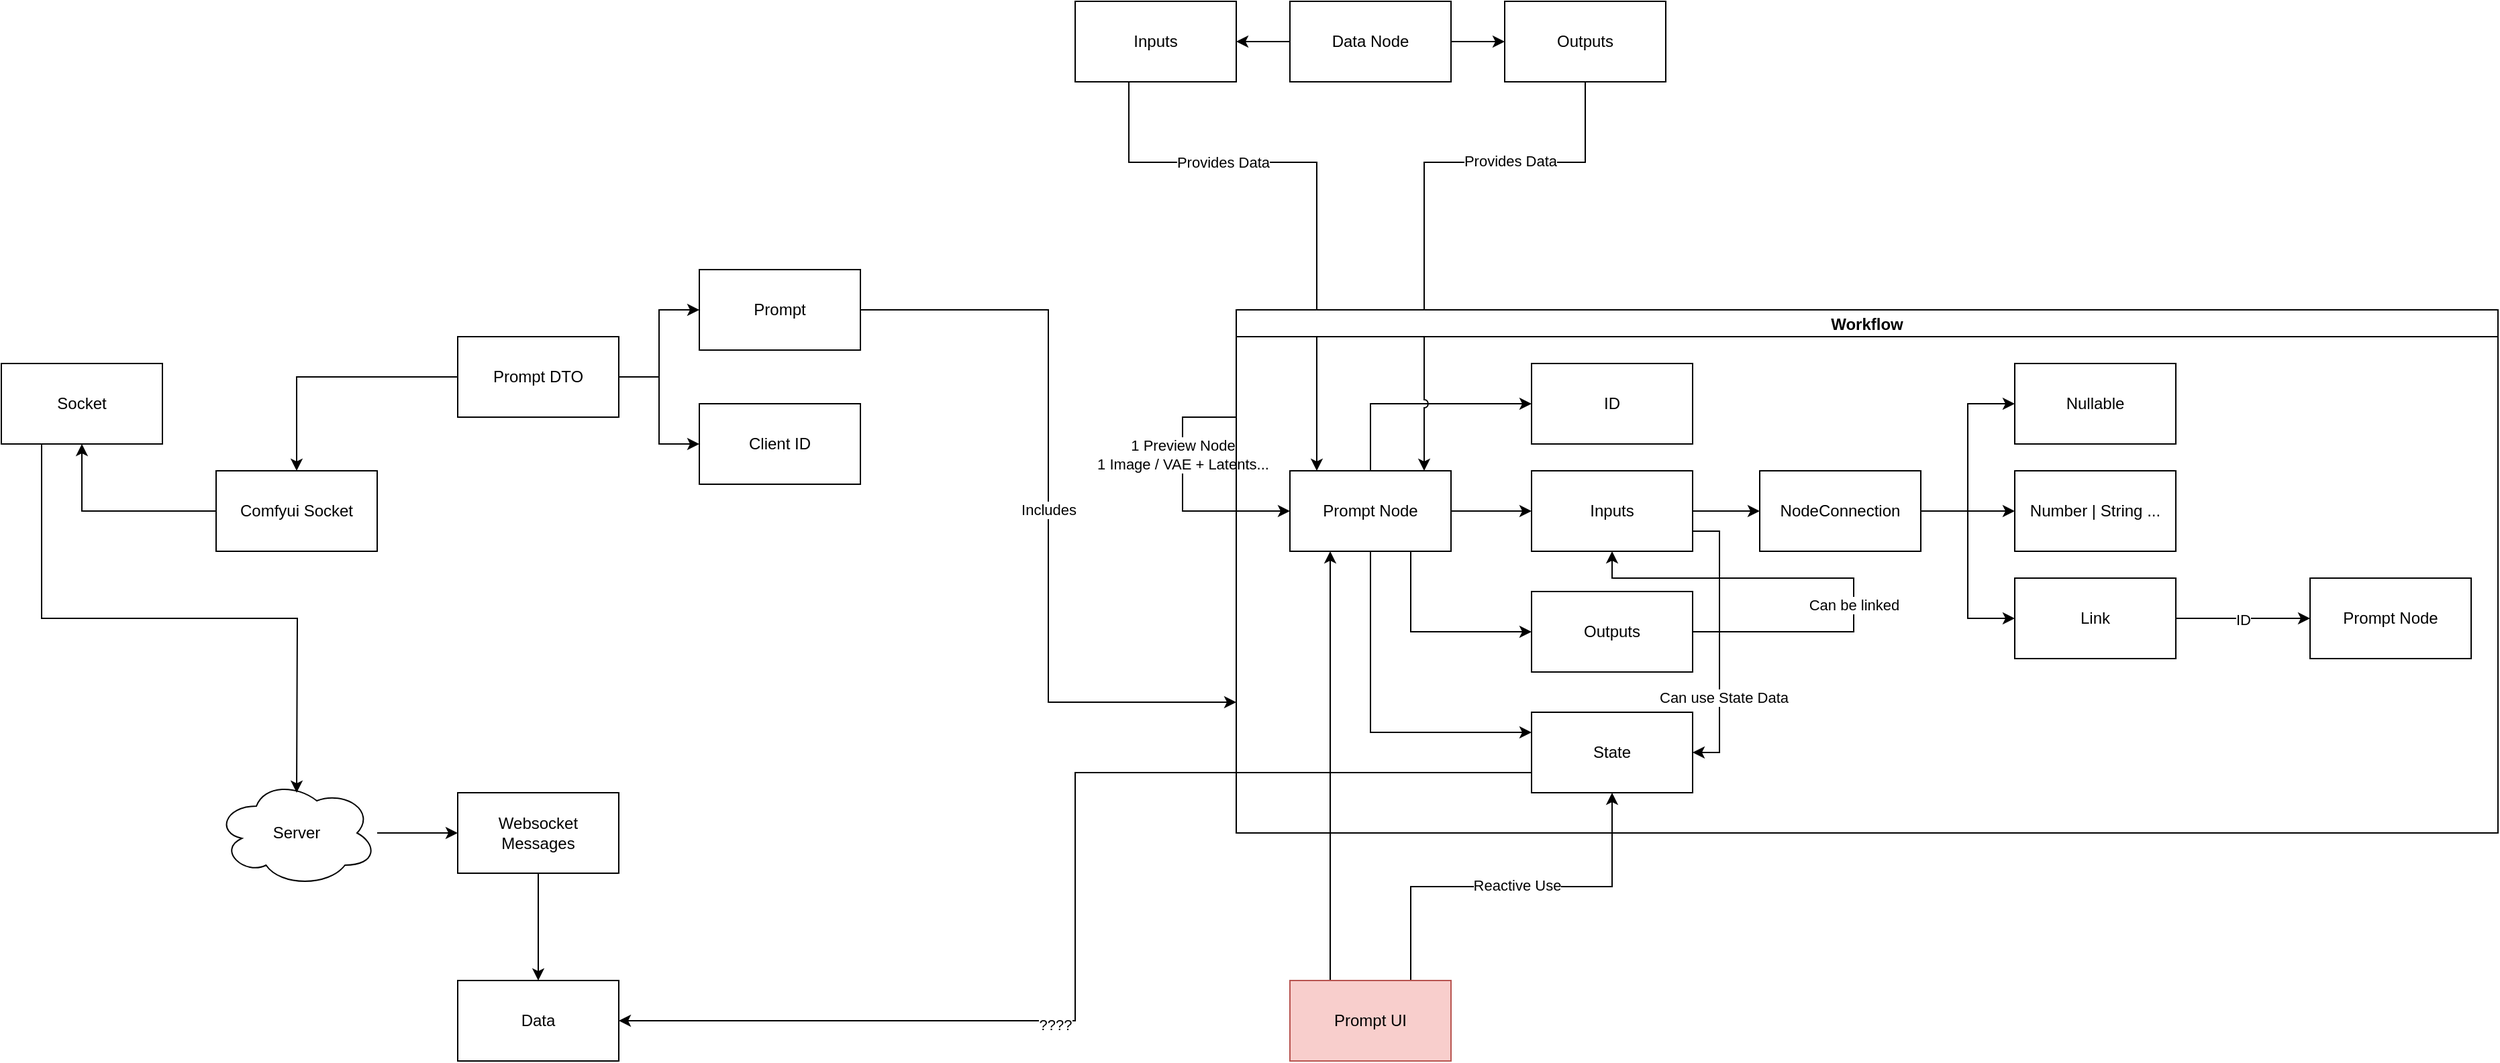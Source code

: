 <mxfile version="22.1.4" type="device">
  <diagram name="Seite-1" id="-cnm_jDGv9NXaZOGHIGH">
    <mxGraphModel dx="3382" dy="615" grid="1" gridSize="10" guides="1" tooltips="1" connect="1" arrows="1" fold="1" page="1" pageScale="1" pageWidth="827" pageHeight="1169" math="0" shadow="0">
      <root>
        <mxCell id="0" />
        <mxCell id="1" parent="0" />
        <mxCell id="2FZ26tBGjVJlu6-Z65Pm-4" value="" style="edgeStyle=orthogonalEdgeStyle;rounded=0;orthogonalLoop=1;jettySize=auto;html=1;" parent="1" source="2FZ26tBGjVJlu6-Z65Pm-1" target="2FZ26tBGjVJlu6-Z65Pm-2" edge="1">
          <mxGeometry relative="1" as="geometry" />
        </mxCell>
        <mxCell id="2FZ26tBGjVJlu6-Z65Pm-16" style="edgeStyle=orthogonalEdgeStyle;rounded=0;orthogonalLoop=1;jettySize=auto;html=1;entryX=0;entryY=0.5;entryDx=0;entryDy=0;" parent="1" source="2FZ26tBGjVJlu6-Z65Pm-1" target="2FZ26tBGjVJlu6-Z65Pm-15" edge="1">
          <mxGeometry relative="1" as="geometry">
            <Array as="points">
              <mxPoint x="100" y="340" />
            </Array>
          </mxGeometry>
        </mxCell>
        <mxCell id="1y5_2qyLdyuRtJ9RtQZC-21" style="edgeStyle=orthogonalEdgeStyle;rounded=0;orthogonalLoop=1;jettySize=auto;html=1;exitX=0.5;exitY=1;exitDx=0;exitDy=0;entryX=0;entryY=0.25;entryDx=0;entryDy=0;" edge="1" parent="1" source="2FZ26tBGjVJlu6-Z65Pm-1" target="1y5_2qyLdyuRtJ9RtQZC-20">
          <mxGeometry relative="1" as="geometry">
            <Array as="points">
              <mxPoint x="100" y="585" />
            </Array>
          </mxGeometry>
        </mxCell>
        <mxCell id="1y5_2qyLdyuRtJ9RtQZC-23" style="edgeStyle=orthogonalEdgeStyle;rounded=0;orthogonalLoop=1;jettySize=auto;html=1;exitX=0.75;exitY=1;exitDx=0;exitDy=0;entryX=0;entryY=0.5;entryDx=0;entryDy=0;jumpStyle=arc;" edge="1" parent="1" source="2FZ26tBGjVJlu6-Z65Pm-1" target="1y5_2qyLdyuRtJ9RtQZC-22">
          <mxGeometry relative="1" as="geometry" />
        </mxCell>
        <mxCell id="2FZ26tBGjVJlu6-Z65Pm-1" value="Prompt Node" style="rounded=0;whiteSpace=wrap;html=1;" parent="1" vertex="1">
          <mxGeometry x="40" y="390" width="120" height="60" as="geometry" />
        </mxCell>
        <mxCell id="2FZ26tBGjVJlu6-Z65Pm-5" value="" style="edgeStyle=orthogonalEdgeStyle;rounded=0;orthogonalLoop=1;jettySize=auto;html=1;" parent="1" source="2FZ26tBGjVJlu6-Z65Pm-2" target="2FZ26tBGjVJlu6-Z65Pm-3" edge="1">
          <mxGeometry relative="1" as="geometry" />
        </mxCell>
        <mxCell id="1y5_2qyLdyuRtJ9RtQZC-27" style="edgeStyle=orthogonalEdgeStyle;rounded=0;orthogonalLoop=1;jettySize=auto;html=1;exitX=1;exitY=0.75;exitDx=0;exitDy=0;entryX=1;entryY=0.5;entryDx=0;entryDy=0;" edge="1" parent="1" source="2FZ26tBGjVJlu6-Z65Pm-2" target="1y5_2qyLdyuRtJ9RtQZC-20">
          <mxGeometry relative="1" as="geometry" />
        </mxCell>
        <mxCell id="1y5_2qyLdyuRtJ9RtQZC-28" value="Can use State Data" style="edgeLabel;html=1;align=center;verticalAlign=middle;resizable=0;points=[];" vertex="1" connectable="0" parent="1y5_2qyLdyuRtJ9RtQZC-27">
          <mxGeometry x="0.402" y="3" relative="1" as="geometry">
            <mxPoint as="offset" />
          </mxGeometry>
        </mxCell>
        <mxCell id="2FZ26tBGjVJlu6-Z65Pm-2" value="Inputs" style="rounded=0;whiteSpace=wrap;html=1;" parent="1" vertex="1">
          <mxGeometry x="220" y="390" width="120" height="60" as="geometry" />
        </mxCell>
        <mxCell id="2FZ26tBGjVJlu6-Z65Pm-7" style="edgeStyle=orthogonalEdgeStyle;rounded=0;orthogonalLoop=1;jettySize=auto;html=1;entryX=0;entryY=0.5;entryDx=0;entryDy=0;" parent="1" source="2FZ26tBGjVJlu6-Z65Pm-3" target="2FZ26tBGjVJlu6-Z65Pm-6" edge="1">
          <mxGeometry relative="1" as="geometry" />
        </mxCell>
        <mxCell id="2FZ26tBGjVJlu6-Z65Pm-9" style="edgeStyle=orthogonalEdgeStyle;rounded=0;orthogonalLoop=1;jettySize=auto;html=1;exitX=1;exitY=0.5;exitDx=0;exitDy=0;entryX=0;entryY=0.5;entryDx=0;entryDy=0;" parent="1" source="2FZ26tBGjVJlu6-Z65Pm-3" target="2FZ26tBGjVJlu6-Z65Pm-8" edge="1">
          <mxGeometry relative="1" as="geometry" />
        </mxCell>
        <mxCell id="2FZ26tBGjVJlu6-Z65Pm-11" style="edgeStyle=orthogonalEdgeStyle;rounded=0;orthogonalLoop=1;jettySize=auto;html=1;exitX=1;exitY=0.5;exitDx=0;exitDy=0;entryX=0;entryY=0.5;entryDx=0;entryDy=0;" parent="1" source="2FZ26tBGjVJlu6-Z65Pm-3" target="2FZ26tBGjVJlu6-Z65Pm-10" edge="1">
          <mxGeometry relative="1" as="geometry" />
        </mxCell>
        <mxCell id="2FZ26tBGjVJlu6-Z65Pm-3" value="NodeConnection" style="rounded=0;whiteSpace=wrap;html=1;" parent="1" vertex="1">
          <mxGeometry x="390" y="390" width="120" height="60" as="geometry" />
        </mxCell>
        <mxCell id="2FZ26tBGjVJlu6-Z65Pm-6" value="Nullable" style="rounded=0;whiteSpace=wrap;html=1;" parent="1" vertex="1">
          <mxGeometry x="580" y="310" width="120" height="60" as="geometry" />
        </mxCell>
        <mxCell id="2FZ26tBGjVJlu6-Z65Pm-8" value="Number | String ..." style="rounded=0;whiteSpace=wrap;html=1;" parent="1" vertex="1">
          <mxGeometry x="580" y="390" width="120" height="60" as="geometry" />
        </mxCell>
        <mxCell id="2FZ26tBGjVJlu6-Z65Pm-13" value="" style="edgeStyle=orthogonalEdgeStyle;rounded=0;orthogonalLoop=1;jettySize=auto;html=1;" parent="1" source="2FZ26tBGjVJlu6-Z65Pm-10" target="2FZ26tBGjVJlu6-Z65Pm-12" edge="1">
          <mxGeometry relative="1" as="geometry" />
        </mxCell>
        <mxCell id="2FZ26tBGjVJlu6-Z65Pm-14" value="ID" style="edgeLabel;html=1;align=center;verticalAlign=middle;resizable=0;points=[];" parent="2FZ26tBGjVJlu6-Z65Pm-13" vertex="1" connectable="0">
          <mxGeometry x="-0.004" y="-1" relative="1" as="geometry">
            <mxPoint as="offset" />
          </mxGeometry>
        </mxCell>
        <mxCell id="2FZ26tBGjVJlu6-Z65Pm-10" value="Link" style="rounded=0;whiteSpace=wrap;html=1;" parent="1" vertex="1">
          <mxGeometry x="580" y="470" width="120" height="60" as="geometry" />
        </mxCell>
        <mxCell id="2FZ26tBGjVJlu6-Z65Pm-12" value="Prompt Node" style="rounded=0;whiteSpace=wrap;html=1;" parent="1" vertex="1">
          <mxGeometry x="800" y="470" width="120" height="60" as="geometry" />
        </mxCell>
        <mxCell id="2FZ26tBGjVJlu6-Z65Pm-15" value="ID" style="rounded=0;whiteSpace=wrap;html=1;" parent="1" vertex="1">
          <mxGeometry x="220" y="310" width="120" height="60" as="geometry" />
        </mxCell>
        <mxCell id="2FZ26tBGjVJlu6-Z65Pm-19" value="" style="edgeStyle=orthogonalEdgeStyle;rounded=0;orthogonalLoop=1;jettySize=auto;html=1;" parent="1" source="2FZ26tBGjVJlu6-Z65Pm-17" target="2FZ26tBGjVJlu6-Z65Pm-18" edge="1">
          <mxGeometry relative="1" as="geometry" />
        </mxCell>
        <mxCell id="2FZ26tBGjVJlu6-Z65Pm-22" style="edgeStyle=orthogonalEdgeStyle;rounded=0;orthogonalLoop=1;jettySize=auto;html=1;" parent="1" source="2FZ26tBGjVJlu6-Z65Pm-17" target="2FZ26tBGjVJlu6-Z65Pm-21" edge="1">
          <mxGeometry relative="1" as="geometry" />
        </mxCell>
        <mxCell id="2FZ26tBGjVJlu6-Z65Pm-17" value="Data Node" style="rounded=0;whiteSpace=wrap;html=1;" parent="1" vertex="1">
          <mxGeometry x="40" y="40" width="120" height="60" as="geometry" />
        </mxCell>
        <mxCell id="2FZ26tBGjVJlu6-Z65Pm-20" style="edgeStyle=orthogonalEdgeStyle;rounded=0;orthogonalLoop=1;jettySize=auto;html=1;" parent="1" source="2FZ26tBGjVJlu6-Z65Pm-18" target="2FZ26tBGjVJlu6-Z65Pm-1" edge="1">
          <mxGeometry relative="1" as="geometry">
            <Array as="points">
              <mxPoint x="-80" y="160" />
              <mxPoint x="60" y="160" />
            </Array>
          </mxGeometry>
        </mxCell>
        <mxCell id="2FZ26tBGjVJlu6-Z65Pm-30" value="Provides Data" style="edgeLabel;html=1;align=center;verticalAlign=middle;resizable=0;points=[];" parent="2FZ26tBGjVJlu6-Z65Pm-20" vertex="1" connectable="0">
          <mxGeometry x="-0.298" y="3" relative="1" as="geometry">
            <mxPoint x="-21" y="3" as="offset" />
          </mxGeometry>
        </mxCell>
        <mxCell id="2FZ26tBGjVJlu6-Z65Pm-18" value="Inputs" style="rounded=0;whiteSpace=wrap;html=1;" parent="1" vertex="1">
          <mxGeometry x="-120" y="40" width="120" height="60" as="geometry" />
        </mxCell>
        <mxCell id="2FZ26tBGjVJlu6-Z65Pm-23" style="edgeStyle=orthogonalEdgeStyle;rounded=0;orthogonalLoop=1;jettySize=auto;html=1;jumpStyle=arc;" parent="1" source="2FZ26tBGjVJlu6-Z65Pm-21" target="2FZ26tBGjVJlu6-Z65Pm-1" edge="1">
          <mxGeometry relative="1" as="geometry">
            <Array as="points">
              <mxPoint x="260" y="160" />
              <mxPoint x="140" y="160" />
            </Array>
          </mxGeometry>
        </mxCell>
        <mxCell id="2FZ26tBGjVJlu6-Z65Pm-31" value="Provides Data" style="edgeLabel;html=1;align=center;verticalAlign=middle;resizable=0;points=[];" parent="2FZ26tBGjVJlu6-Z65Pm-23" vertex="1" connectable="0">
          <mxGeometry x="-0.434" y="-1" relative="1" as="geometry">
            <mxPoint as="offset" />
          </mxGeometry>
        </mxCell>
        <mxCell id="2FZ26tBGjVJlu6-Z65Pm-21" value="Outputs" style="rounded=0;whiteSpace=wrap;html=1;" parent="1" vertex="1">
          <mxGeometry x="200" y="40" width="120" height="60" as="geometry" />
        </mxCell>
        <mxCell id="1y5_2qyLdyuRtJ9RtQZC-1" style="edgeStyle=orthogonalEdgeStyle;rounded=0;orthogonalLoop=1;jettySize=auto;html=1;exitX=0;exitY=0.25;exitDx=0;exitDy=0;entryX=0;entryY=0.5;entryDx=0;entryDy=0;jumpStyle=arc;" edge="1" parent="1" source="2FZ26tBGjVJlu6-Z65Pm-25" target="2FZ26tBGjVJlu6-Z65Pm-1">
          <mxGeometry relative="1" as="geometry">
            <Array as="points">
              <mxPoint x="-40" y="350" />
              <mxPoint x="-40" y="420" />
            </Array>
          </mxGeometry>
        </mxCell>
        <mxCell id="1y5_2qyLdyuRtJ9RtQZC-2" value="1 Preview Node&lt;br&gt;1 Image / VAE + Latents..." style="edgeLabel;html=1;align=center;verticalAlign=middle;resizable=0;points=[];labelBackgroundColor=default;labelBorderColor=none;" vertex="1" connectable="0" parent="1y5_2qyLdyuRtJ9RtQZC-1">
          <mxGeometry x="-0.421" y="3" relative="1" as="geometry">
            <mxPoint x="-3" y="25" as="offset" />
          </mxGeometry>
        </mxCell>
        <mxCell id="2FZ26tBGjVJlu6-Z65Pm-25" value="Workflow" style="swimlane;startSize=20;" parent="1" vertex="1">
          <mxGeometry y="270" width="940" height="390" as="geometry">
            <mxRectangle y="280" width="50" height="40" as="alternateBounds" />
          </mxGeometry>
        </mxCell>
        <mxCell id="1y5_2qyLdyuRtJ9RtQZC-20" value="State" style="rounded=0;whiteSpace=wrap;html=1;" vertex="1" parent="2FZ26tBGjVJlu6-Z65Pm-25">
          <mxGeometry x="220" y="300" width="120" height="60" as="geometry" />
        </mxCell>
        <mxCell id="1y5_2qyLdyuRtJ9RtQZC-22" value="Outputs" style="rounded=0;whiteSpace=wrap;html=1;" vertex="1" parent="2FZ26tBGjVJlu6-Z65Pm-25">
          <mxGeometry x="220" y="210" width="120" height="60" as="geometry" />
        </mxCell>
        <mxCell id="2FZ26tBGjVJlu6-Z65Pm-28" style="edgeStyle=orthogonalEdgeStyle;rounded=0;orthogonalLoop=1;jettySize=auto;html=1;entryX=0;entryY=0.75;entryDx=0;entryDy=0;" parent="1" source="2FZ26tBGjVJlu6-Z65Pm-27" target="2FZ26tBGjVJlu6-Z65Pm-25" edge="1">
          <mxGeometry relative="1" as="geometry" />
        </mxCell>
        <mxCell id="2FZ26tBGjVJlu6-Z65Pm-29" value="Includes" style="edgeLabel;html=1;align=center;verticalAlign=middle;resizable=0;points=[];" parent="2FZ26tBGjVJlu6-Z65Pm-28" vertex="1" connectable="0">
          <mxGeometry x="0.029" y="3" relative="1" as="geometry">
            <mxPoint x="-3" y="-6" as="offset" />
          </mxGeometry>
        </mxCell>
        <mxCell id="2FZ26tBGjVJlu6-Z65Pm-27" value="Prompt" style="rounded=0;whiteSpace=wrap;html=1;" parent="1" vertex="1">
          <mxGeometry x="-400" y="240" width="120" height="60" as="geometry" />
        </mxCell>
        <mxCell id="2FZ26tBGjVJlu6-Z65Pm-36" style="edgeStyle=orthogonalEdgeStyle;rounded=0;orthogonalLoop=1;jettySize=auto;html=1;exitX=1;exitY=0.5;exitDx=0;exitDy=0;" parent="1" source="2FZ26tBGjVJlu6-Z65Pm-32" target="2FZ26tBGjVJlu6-Z65Pm-27" edge="1">
          <mxGeometry relative="1" as="geometry" />
        </mxCell>
        <mxCell id="2FZ26tBGjVJlu6-Z65Pm-37" style="edgeStyle=orthogonalEdgeStyle;rounded=0;orthogonalLoop=1;jettySize=auto;html=1;exitX=1;exitY=0.5;exitDx=0;exitDy=0;" parent="1" source="2FZ26tBGjVJlu6-Z65Pm-32" target="2FZ26tBGjVJlu6-Z65Pm-34" edge="1">
          <mxGeometry relative="1" as="geometry" />
        </mxCell>
        <mxCell id="1y5_2qyLdyuRtJ9RtQZC-5" style="edgeStyle=orthogonalEdgeStyle;rounded=0;orthogonalLoop=1;jettySize=auto;html=1;exitX=0;exitY=0.5;exitDx=0;exitDy=0;entryX=0.5;entryY=0;entryDx=0;entryDy=0;" edge="1" parent="1" source="2FZ26tBGjVJlu6-Z65Pm-32" target="1y5_2qyLdyuRtJ9RtQZC-4">
          <mxGeometry relative="1" as="geometry" />
        </mxCell>
        <mxCell id="2FZ26tBGjVJlu6-Z65Pm-32" value="Prompt DTO" style="rounded=0;whiteSpace=wrap;html=1;" parent="1" vertex="1">
          <mxGeometry x="-580" y="290" width="120" height="60" as="geometry" />
        </mxCell>
        <mxCell id="2FZ26tBGjVJlu6-Z65Pm-34" value="Client ID" style="rounded=0;whiteSpace=wrap;html=1;" parent="1" vertex="1">
          <mxGeometry x="-400" y="340" width="120" height="60" as="geometry" />
        </mxCell>
        <mxCell id="1y5_2qyLdyuRtJ9RtQZC-3" style="edgeStyle=orthogonalEdgeStyle;rounded=0;orthogonalLoop=1;jettySize=auto;html=1;entryX=0.25;entryY=1;entryDx=0;entryDy=0;" edge="1" parent="1" source="2FZ26tBGjVJlu6-Z65Pm-44" target="2FZ26tBGjVJlu6-Z65Pm-1">
          <mxGeometry relative="1" as="geometry">
            <mxPoint x="100" y="540" as="targetPoint" />
            <Array as="points">
              <mxPoint x="70" y="680" />
              <mxPoint x="70" y="680" />
            </Array>
          </mxGeometry>
        </mxCell>
        <mxCell id="1y5_2qyLdyuRtJ9RtQZC-37" style="edgeStyle=orthogonalEdgeStyle;rounded=0;orthogonalLoop=1;jettySize=auto;html=1;exitX=0.75;exitY=0;exitDx=0;exitDy=0;entryX=0.5;entryY=1;entryDx=0;entryDy=0;" edge="1" parent="1" source="2FZ26tBGjVJlu6-Z65Pm-44" target="1y5_2qyLdyuRtJ9RtQZC-20">
          <mxGeometry relative="1" as="geometry" />
        </mxCell>
        <mxCell id="1y5_2qyLdyuRtJ9RtQZC-38" value="Text" style="edgeLabel;html=1;align=center;verticalAlign=middle;resizable=0;points=[];" vertex="1" connectable="0" parent="1y5_2qyLdyuRtJ9RtQZC-37">
          <mxGeometry x="0.21" y="-4" relative="1" as="geometry">
            <mxPoint x="-26" y="-4" as="offset" />
          </mxGeometry>
        </mxCell>
        <mxCell id="1y5_2qyLdyuRtJ9RtQZC-39" value="Reactive Use" style="edgeLabel;html=1;align=center;verticalAlign=middle;resizable=0;points=[];" vertex="1" connectable="0" parent="1y5_2qyLdyuRtJ9RtQZC-37">
          <mxGeometry x="0.026" y="1" relative="1" as="geometry">
            <mxPoint as="offset" />
          </mxGeometry>
        </mxCell>
        <mxCell id="2FZ26tBGjVJlu6-Z65Pm-44" value="Prompt UI" style="whiteSpace=wrap;html=1;rounded=0;fillColor=#f8cecc;strokeColor=#b85450;" parent="1" vertex="1">
          <mxGeometry x="40" y="770" width="120" height="60" as="geometry" />
        </mxCell>
        <mxCell id="1y5_2qyLdyuRtJ9RtQZC-31" style="edgeStyle=orthogonalEdgeStyle;rounded=0;orthogonalLoop=1;jettySize=auto;html=1;exitX=0;exitY=0.5;exitDx=0;exitDy=0;entryX=0.5;entryY=1;entryDx=0;entryDy=0;" edge="1" parent="1" source="1y5_2qyLdyuRtJ9RtQZC-4" target="1y5_2qyLdyuRtJ9RtQZC-29">
          <mxGeometry relative="1" as="geometry" />
        </mxCell>
        <mxCell id="1y5_2qyLdyuRtJ9RtQZC-4" value="Comfyui Socket" style="rounded=0;whiteSpace=wrap;html=1;" vertex="1" parent="1">
          <mxGeometry x="-760" y="390" width="120" height="60" as="geometry" />
        </mxCell>
        <mxCell id="1y5_2qyLdyuRtJ9RtQZC-12" style="edgeStyle=orthogonalEdgeStyle;rounded=0;orthogonalLoop=1;jettySize=auto;html=1;" edge="1" parent="1" source="1y5_2qyLdyuRtJ9RtQZC-8" target="1y5_2qyLdyuRtJ9RtQZC-11">
          <mxGeometry relative="1" as="geometry" />
        </mxCell>
        <mxCell id="1y5_2qyLdyuRtJ9RtQZC-8" value="Server" style="ellipse;shape=cloud;whiteSpace=wrap;html=1;" vertex="1" parent="1">
          <mxGeometry x="-760" y="620" width="120" height="80" as="geometry" />
        </mxCell>
        <mxCell id="1y5_2qyLdyuRtJ9RtQZC-35" value="" style="edgeStyle=orthogonalEdgeStyle;rounded=0;orthogonalLoop=1;jettySize=auto;html=1;" edge="1" parent="1" source="1y5_2qyLdyuRtJ9RtQZC-11" target="1y5_2qyLdyuRtJ9RtQZC-34">
          <mxGeometry relative="1" as="geometry" />
        </mxCell>
        <mxCell id="1y5_2qyLdyuRtJ9RtQZC-11" value="Websocket &lt;br&gt;Messages" style="rounded=0;whiteSpace=wrap;html=1;" vertex="1" parent="1">
          <mxGeometry x="-580" y="630" width="120" height="60" as="geometry" />
        </mxCell>
        <mxCell id="1y5_2qyLdyuRtJ9RtQZC-24" value="Can be linked" style="edgeStyle=orthogonalEdgeStyle;rounded=0;orthogonalLoop=1;jettySize=auto;html=1;exitX=1;exitY=0.5;exitDx=0;exitDy=0;" edge="1" parent="1" source="1y5_2qyLdyuRtJ9RtQZC-22" target="2FZ26tBGjVJlu6-Z65Pm-2">
          <mxGeometry x="-0.222" relative="1" as="geometry">
            <Array as="points">
              <mxPoint x="460" y="510" />
              <mxPoint x="460" y="470" />
              <mxPoint x="280" y="470" />
            </Array>
            <mxPoint as="offset" />
          </mxGeometry>
        </mxCell>
        <mxCell id="1y5_2qyLdyuRtJ9RtQZC-29" value="Socket" style="rounded=0;whiteSpace=wrap;html=1;" vertex="1" parent="1">
          <mxGeometry x="-920" y="310" width="120" height="60" as="geometry" />
        </mxCell>
        <mxCell id="1y5_2qyLdyuRtJ9RtQZC-32" style="edgeStyle=orthogonalEdgeStyle;rounded=0;orthogonalLoop=1;jettySize=auto;html=1;exitX=0.25;exitY=1;exitDx=0;exitDy=0;" edge="1" parent="1" source="1y5_2qyLdyuRtJ9RtQZC-29">
          <mxGeometry relative="1" as="geometry">
            <mxPoint x="-700" y="630" as="targetPoint" />
          </mxGeometry>
        </mxCell>
        <mxCell id="1y5_2qyLdyuRtJ9RtQZC-34" value="Data" style="whiteSpace=wrap;html=1;rounded=0;" vertex="1" parent="1">
          <mxGeometry x="-580" y="770" width="120" height="60" as="geometry" />
        </mxCell>
        <mxCell id="1y5_2qyLdyuRtJ9RtQZC-40" style="edgeStyle=orthogonalEdgeStyle;rounded=0;orthogonalLoop=1;jettySize=auto;html=1;exitX=0;exitY=0.75;exitDx=0;exitDy=0;entryX=1;entryY=0.5;entryDx=0;entryDy=0;" edge="1" parent="1" source="1y5_2qyLdyuRtJ9RtQZC-20" target="1y5_2qyLdyuRtJ9RtQZC-34">
          <mxGeometry relative="1" as="geometry" />
        </mxCell>
        <mxCell id="1y5_2qyLdyuRtJ9RtQZC-41" value="????" style="edgeLabel;html=1;align=center;verticalAlign=middle;resizable=0;points=[];" vertex="1" connectable="0" parent="1y5_2qyLdyuRtJ9RtQZC-40">
          <mxGeometry x="0.249" y="3" relative="1" as="geometry">
            <mxPoint as="offset" />
          </mxGeometry>
        </mxCell>
      </root>
    </mxGraphModel>
  </diagram>
</mxfile>

